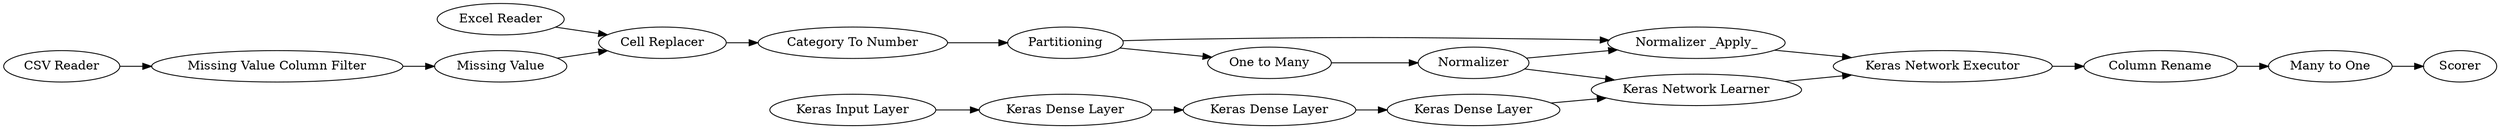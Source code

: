 digraph {
	"3246311454549486624_190" [label="Column Rename"]
	"3246311454549486624_191" [label=Scorer]
	"3246311454549486624_187" [label=Normalizer]
	"3246311454549486624_17" [label="Excel Reader"]
	"3246311454549486624_170" [label="Missing Value Column Filter"]
	"3246311454549486624_184" [label="Keras Network Learner"]
	"3246311454549486624_189" [label="Many to One"]
	"3246311454549486624_180" [label="Keras Dense Layer"]
	"3246311454549486624_157" [label="Missing Value"]
	"3246311454549486624_186" [label="One to Many"]
	"3246311454549486624_165" [label=Partitioning]
	"3246311454549486624_16" [label="CSV Reader"]
	"3246311454549486624_185" [label="Keras Network Executor"]
	"3246311454549486624_183" [label="Keras Input Layer"]
	"3246311454549486624_182" [label="Keras Dense Layer"]
	"3246311454549486624_18" [label="Cell Replacer"]
	"3246311454549486624_159" [label="Category To Number"]
	"3246311454549486624_181" [label="Keras Dense Layer"]
	"3246311454549486624_188" [label="Normalizer _Apply_"]
	"3246311454549486624_186" -> "3246311454549486624_187"
	"3246311454549486624_170" -> "3246311454549486624_157"
	"3246311454549486624_188" -> "3246311454549486624_185"
	"3246311454549486624_16" -> "3246311454549486624_170"
	"3246311454549486624_189" -> "3246311454549486624_191"
	"3246311454549486624_187" -> "3246311454549486624_188"
	"3246311454549486624_182" -> "3246311454549486624_184"
	"3246311454549486624_187" -> "3246311454549486624_184"
	"3246311454549486624_184" -> "3246311454549486624_185"
	"3246311454549486624_165" -> "3246311454549486624_186"
	"3246311454549486624_157" -> "3246311454549486624_18"
	"3246311454549486624_180" -> "3246311454549486624_181"
	"3246311454549486624_181" -> "3246311454549486624_182"
	"3246311454549486624_185" -> "3246311454549486624_190"
	"3246311454549486624_190" -> "3246311454549486624_189"
	"3246311454549486624_18" -> "3246311454549486624_159"
	"3246311454549486624_159" -> "3246311454549486624_165"
	"3246311454549486624_183" -> "3246311454549486624_180"
	"3246311454549486624_165" -> "3246311454549486624_188"
	"3246311454549486624_17" -> "3246311454549486624_18"
	rankdir=LR
}
